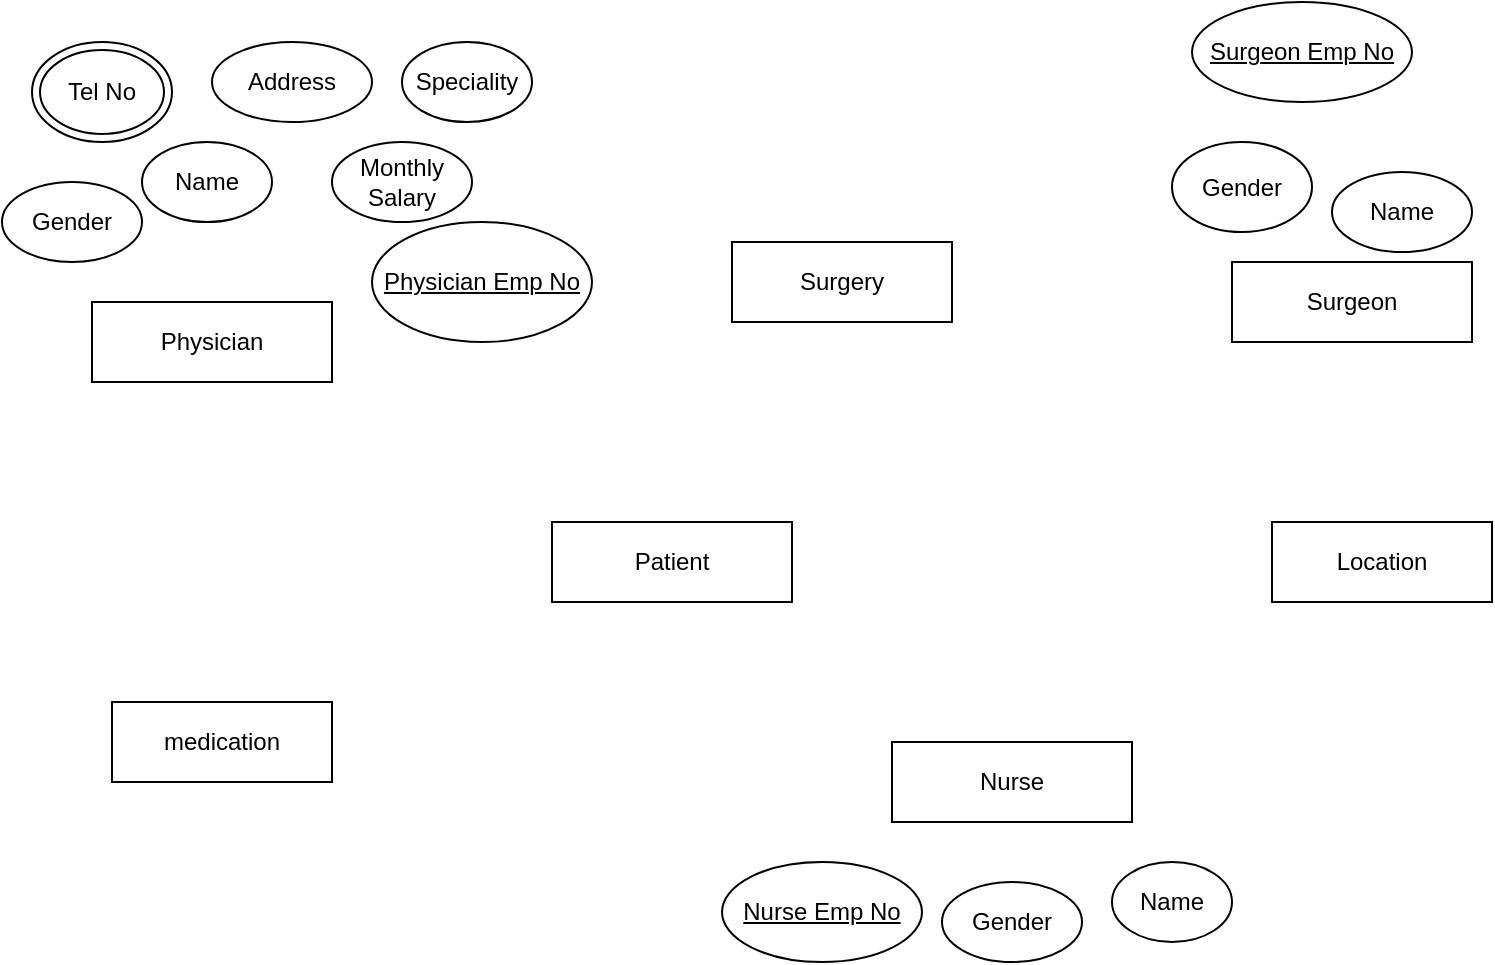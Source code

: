 <mxfile version="15.7.3" type="github">
  <diagram id="ZB2PkOVlPT2-zo93CzSN" name="Page-1">
    <mxGraphModel dx="792" dy="1586" grid="1" gridSize="10" guides="1" tooltips="1" connect="1" arrows="1" fold="1" page="1" pageScale="1" pageWidth="850" pageHeight="1100" math="0" shadow="0">
      <root>
        <mxCell id="0" />
        <mxCell id="1" parent="0" />
        <mxCell id="KcIeR8g20Xgpo551yg-J-1" value="Surgeon" style="rounded=0;whiteSpace=wrap;html=1;" vertex="1" parent="1">
          <mxGeometry x="630" y="100" width="120" height="40" as="geometry" />
        </mxCell>
        <mxCell id="KcIeR8g20Xgpo551yg-J-2" value="Physician" style="rounded=0;whiteSpace=wrap;html=1;" vertex="1" parent="1">
          <mxGeometry x="60" y="120" width="120" height="40" as="geometry" />
        </mxCell>
        <mxCell id="KcIeR8g20Xgpo551yg-J-3" value="Nurse" style="rounded=0;whiteSpace=wrap;html=1;" vertex="1" parent="1">
          <mxGeometry x="460" y="340" width="120" height="40" as="geometry" />
        </mxCell>
        <mxCell id="KcIeR8g20Xgpo551yg-J-4" value="medication" style="rounded=0;whiteSpace=wrap;html=1;" vertex="1" parent="1">
          <mxGeometry x="70" y="320" width="110" height="40" as="geometry" />
        </mxCell>
        <mxCell id="KcIeR8g20Xgpo551yg-J-5" value="Patient" style="rounded=0;whiteSpace=wrap;html=1;" vertex="1" parent="1">
          <mxGeometry x="290" y="230" width="120" height="40" as="geometry" />
        </mxCell>
        <mxCell id="KcIeR8g20Xgpo551yg-J-6" value="Location" style="rounded=0;whiteSpace=wrap;html=1;" vertex="1" parent="1">
          <mxGeometry x="650" y="230" width="110" height="40" as="geometry" />
        </mxCell>
        <mxCell id="KcIeR8g20Xgpo551yg-J-7" value="Surgery" style="rounded=0;whiteSpace=wrap;html=1;" vertex="1" parent="1">
          <mxGeometry x="380" y="90" width="110" height="40" as="geometry" />
        </mxCell>
        <mxCell id="KcIeR8g20Xgpo551yg-J-8" value="&lt;u&gt;Physician Emp No&lt;/u&gt;" style="ellipse;whiteSpace=wrap;html=1;" vertex="1" parent="1">
          <mxGeometry x="200" y="80" width="110" height="60" as="geometry" />
        </mxCell>
        <mxCell id="KcIeR8g20Xgpo551yg-J-9" value="Name" style="ellipse;whiteSpace=wrap;html=1;" vertex="1" parent="1">
          <mxGeometry x="85" y="40" width="65" height="40" as="geometry" />
        </mxCell>
        <mxCell id="KcIeR8g20Xgpo551yg-J-10" value="Gender" style="ellipse;whiteSpace=wrap;html=1;" vertex="1" parent="1">
          <mxGeometry x="15" y="60" width="70" height="40" as="geometry" />
        </mxCell>
        <mxCell id="KcIeR8g20Xgpo551yg-J-11" value="Monthly Salary" style="ellipse;whiteSpace=wrap;html=1;" vertex="1" parent="1">
          <mxGeometry x="180" y="40" width="70" height="40" as="geometry" />
        </mxCell>
        <mxCell id="KcIeR8g20Xgpo551yg-J-12" value="Speciality" style="ellipse;whiteSpace=wrap;html=1;" vertex="1" parent="1">
          <mxGeometry x="215" y="-10" width="65" height="40" as="geometry" />
        </mxCell>
        <mxCell id="KcIeR8g20Xgpo551yg-J-13" value="Address" style="ellipse;whiteSpace=wrap;html=1;" vertex="1" parent="1">
          <mxGeometry x="120" y="-10" width="80" height="40" as="geometry" />
        </mxCell>
        <mxCell id="KcIeR8g20Xgpo551yg-J-14" value="Tel No" style="ellipse;shape=doubleEllipse;whiteSpace=wrap;html=1;" vertex="1" parent="1">
          <mxGeometry x="30" y="-10" width="70" height="50" as="geometry" />
        </mxCell>
        <mxCell id="KcIeR8g20Xgpo551yg-J-15" value="Name" style="ellipse;whiteSpace=wrap;html=1;" vertex="1" parent="1">
          <mxGeometry x="570" y="400" width="60" height="40" as="geometry" />
        </mxCell>
        <mxCell id="KcIeR8g20Xgpo551yg-J-16" value="Name" style="ellipse;whiteSpace=wrap;html=1;" vertex="1" parent="1">
          <mxGeometry x="680" y="55" width="70" height="40" as="geometry" />
        </mxCell>
        <mxCell id="KcIeR8g20Xgpo551yg-J-17" value="Gender" style="ellipse;whiteSpace=wrap;html=1;" vertex="1" parent="1">
          <mxGeometry x="600" y="40" width="70" height="45" as="geometry" />
        </mxCell>
        <mxCell id="KcIeR8g20Xgpo551yg-J-18" value="Gender" style="ellipse;whiteSpace=wrap;html=1;" vertex="1" parent="1">
          <mxGeometry x="485" y="410" width="70" height="40" as="geometry" />
        </mxCell>
        <mxCell id="KcIeR8g20Xgpo551yg-J-19" value="&lt;u&gt;Surgeon Emp No&lt;/u&gt;" style="ellipse;whiteSpace=wrap;html=1;" vertex="1" parent="1">
          <mxGeometry x="610" y="-30" width="110" height="50" as="geometry" />
        </mxCell>
        <mxCell id="KcIeR8g20Xgpo551yg-J-20" value="&lt;u&gt;Nurse Emp No&lt;/u&gt;" style="ellipse;whiteSpace=wrap;html=1;" vertex="1" parent="1">
          <mxGeometry x="375" y="400" width="100" height="50" as="geometry" />
        </mxCell>
      </root>
    </mxGraphModel>
  </diagram>
</mxfile>
